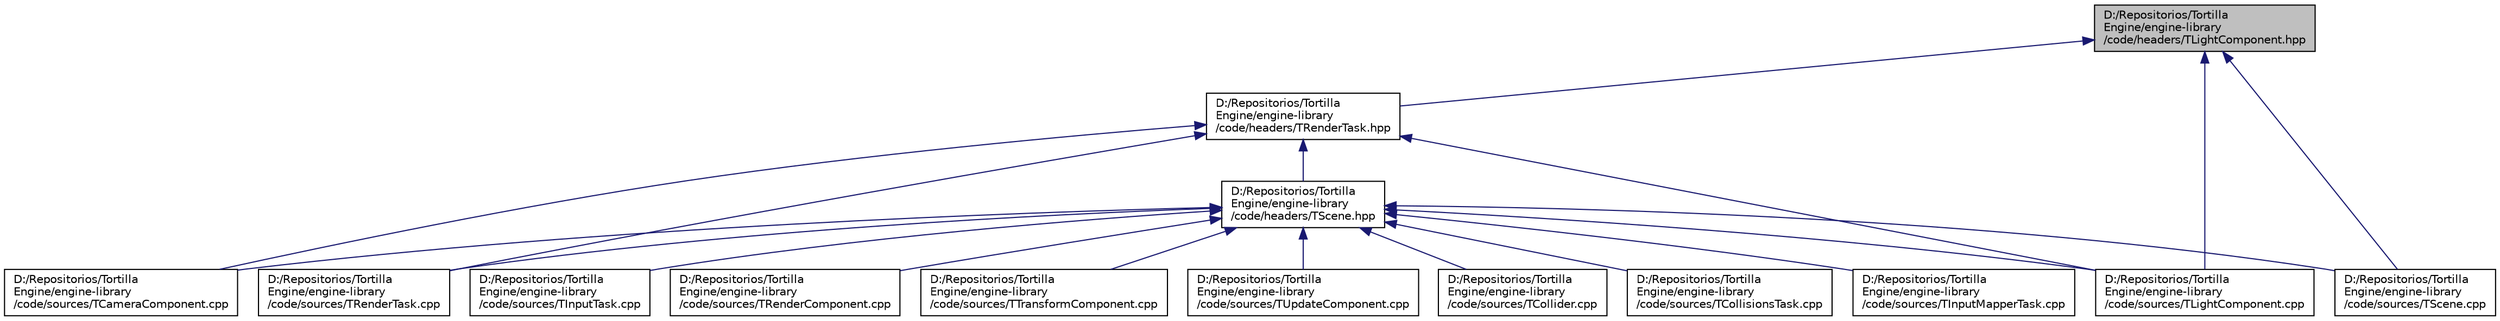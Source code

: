 digraph "D:/Repositorios/TortillaEngine/engine-library/code/headers/TLightComponent.hpp"
{
 // LATEX_PDF_SIZE
  edge [fontname="Helvetica",fontsize="10",labelfontname="Helvetica",labelfontsize="10"];
  node [fontname="Helvetica",fontsize="10",shape=record];
  Node1 [label="D:/Repositorios/Tortilla\lEngine/engine-library\l/code/headers/TLightComponent.hpp",height=0.2,width=0.4,color="black", fillcolor="grey75", style="filled", fontcolor="black",tooltip=" "];
  Node1 -> Node2 [dir="back",color="midnightblue",fontsize="10",style="solid",fontname="Helvetica"];
  Node2 [label="D:/Repositorios/Tortilla\lEngine/engine-library\l/code/headers/TRenderTask.hpp",height=0.2,width=0.4,color="black", fillcolor="white", style="filled",URL="$_t_render_task_8hpp.html",tooltip=" "];
  Node2 -> Node3 [dir="back",color="midnightblue",fontsize="10",style="solid",fontname="Helvetica"];
  Node3 [label="D:/Repositorios/Tortilla\lEngine/engine-library\l/code/headers/TScene.hpp",height=0.2,width=0.4,color="black", fillcolor="white", style="filled",URL="$_t_scene_8hpp.html",tooltip=" "];
  Node3 -> Node4 [dir="back",color="midnightblue",fontsize="10",style="solid",fontname="Helvetica"];
  Node4 [label="D:/Repositorios/Tortilla\lEngine/engine-library\l/code/sources/TCameraComponent.cpp",height=0.2,width=0.4,color="black", fillcolor="white", style="filled",URL="$_t_camera_component_8cpp.html",tooltip=" "];
  Node3 -> Node5 [dir="back",color="midnightblue",fontsize="10",style="solid",fontname="Helvetica"];
  Node5 [label="D:/Repositorios/Tortilla\lEngine/engine-library\l/code/sources/TCollider.cpp",height=0.2,width=0.4,color="black", fillcolor="white", style="filled",URL="$_t_collider_8cpp.html",tooltip=" "];
  Node3 -> Node6 [dir="back",color="midnightblue",fontsize="10",style="solid",fontname="Helvetica"];
  Node6 [label="D:/Repositorios/Tortilla\lEngine/engine-library\l/code/sources/TCollisionsTask.cpp",height=0.2,width=0.4,color="black", fillcolor="white", style="filled",URL="$_t_collisions_task_8cpp.html",tooltip=" "];
  Node3 -> Node7 [dir="back",color="midnightblue",fontsize="10",style="solid",fontname="Helvetica"];
  Node7 [label="D:/Repositorios/Tortilla\lEngine/engine-library\l/code/sources/TInputMapperTask.cpp",height=0.2,width=0.4,color="black", fillcolor="white", style="filled",URL="$_t_input_mapper_task_8cpp.html",tooltip=" "];
  Node3 -> Node8 [dir="back",color="midnightblue",fontsize="10",style="solid",fontname="Helvetica"];
  Node8 [label="D:/Repositorios/Tortilla\lEngine/engine-library\l/code/sources/TInputTask.cpp",height=0.2,width=0.4,color="black", fillcolor="white", style="filled",URL="$_t_input_task_8cpp.html",tooltip=" "];
  Node3 -> Node9 [dir="back",color="midnightblue",fontsize="10",style="solid",fontname="Helvetica"];
  Node9 [label="D:/Repositorios/Tortilla\lEngine/engine-library\l/code/sources/TLightComponent.cpp",height=0.2,width=0.4,color="black", fillcolor="white", style="filled",URL="$_t_light_component_8cpp.html",tooltip=" "];
  Node3 -> Node10 [dir="back",color="midnightblue",fontsize="10",style="solid",fontname="Helvetica"];
  Node10 [label="D:/Repositorios/Tortilla\lEngine/engine-library\l/code/sources/TRenderComponent.cpp",height=0.2,width=0.4,color="black", fillcolor="white", style="filled",URL="$_t_render_component_8cpp.html",tooltip=" "];
  Node3 -> Node11 [dir="back",color="midnightblue",fontsize="10",style="solid",fontname="Helvetica"];
  Node11 [label="D:/Repositorios/Tortilla\lEngine/engine-library\l/code/sources/TRenderTask.cpp",height=0.2,width=0.4,color="black", fillcolor="white", style="filled",URL="$_t_render_task_8cpp.html",tooltip=" "];
  Node3 -> Node12 [dir="back",color="midnightblue",fontsize="10",style="solid",fontname="Helvetica"];
  Node12 [label="D:/Repositorios/Tortilla\lEngine/engine-library\l/code/sources/TScene.cpp",height=0.2,width=0.4,color="black", fillcolor="white", style="filled",URL="$_t_scene_8cpp.html",tooltip=" "];
  Node3 -> Node13 [dir="back",color="midnightblue",fontsize="10",style="solid",fontname="Helvetica"];
  Node13 [label="D:/Repositorios/Tortilla\lEngine/engine-library\l/code/sources/TTransformComponent.cpp",height=0.2,width=0.4,color="black", fillcolor="white", style="filled",URL="$_t_transform_component_8cpp.html",tooltip=" "];
  Node3 -> Node14 [dir="back",color="midnightblue",fontsize="10",style="solid",fontname="Helvetica"];
  Node14 [label="D:/Repositorios/Tortilla\lEngine/engine-library\l/code/sources/TUpdateComponent.cpp",height=0.2,width=0.4,color="black", fillcolor="white", style="filled",URL="$_t_update_component_8cpp.html",tooltip=" "];
  Node2 -> Node4 [dir="back",color="midnightblue",fontsize="10",style="solid",fontname="Helvetica"];
  Node2 -> Node9 [dir="back",color="midnightblue",fontsize="10",style="solid",fontname="Helvetica"];
  Node2 -> Node11 [dir="back",color="midnightblue",fontsize="10",style="solid",fontname="Helvetica"];
  Node1 -> Node9 [dir="back",color="midnightblue",fontsize="10",style="solid",fontname="Helvetica"];
  Node1 -> Node12 [dir="back",color="midnightblue",fontsize="10",style="solid",fontname="Helvetica"];
}
